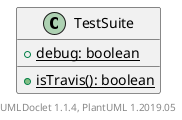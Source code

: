 @startuml

    class TestSuite [[TestSuite.html]] {
        {static} +debug: boolean
        {static} +isTravis(): boolean
    }


    center footer UMLDoclet 1.1.4, PlantUML 1.2019.05
@enduml
